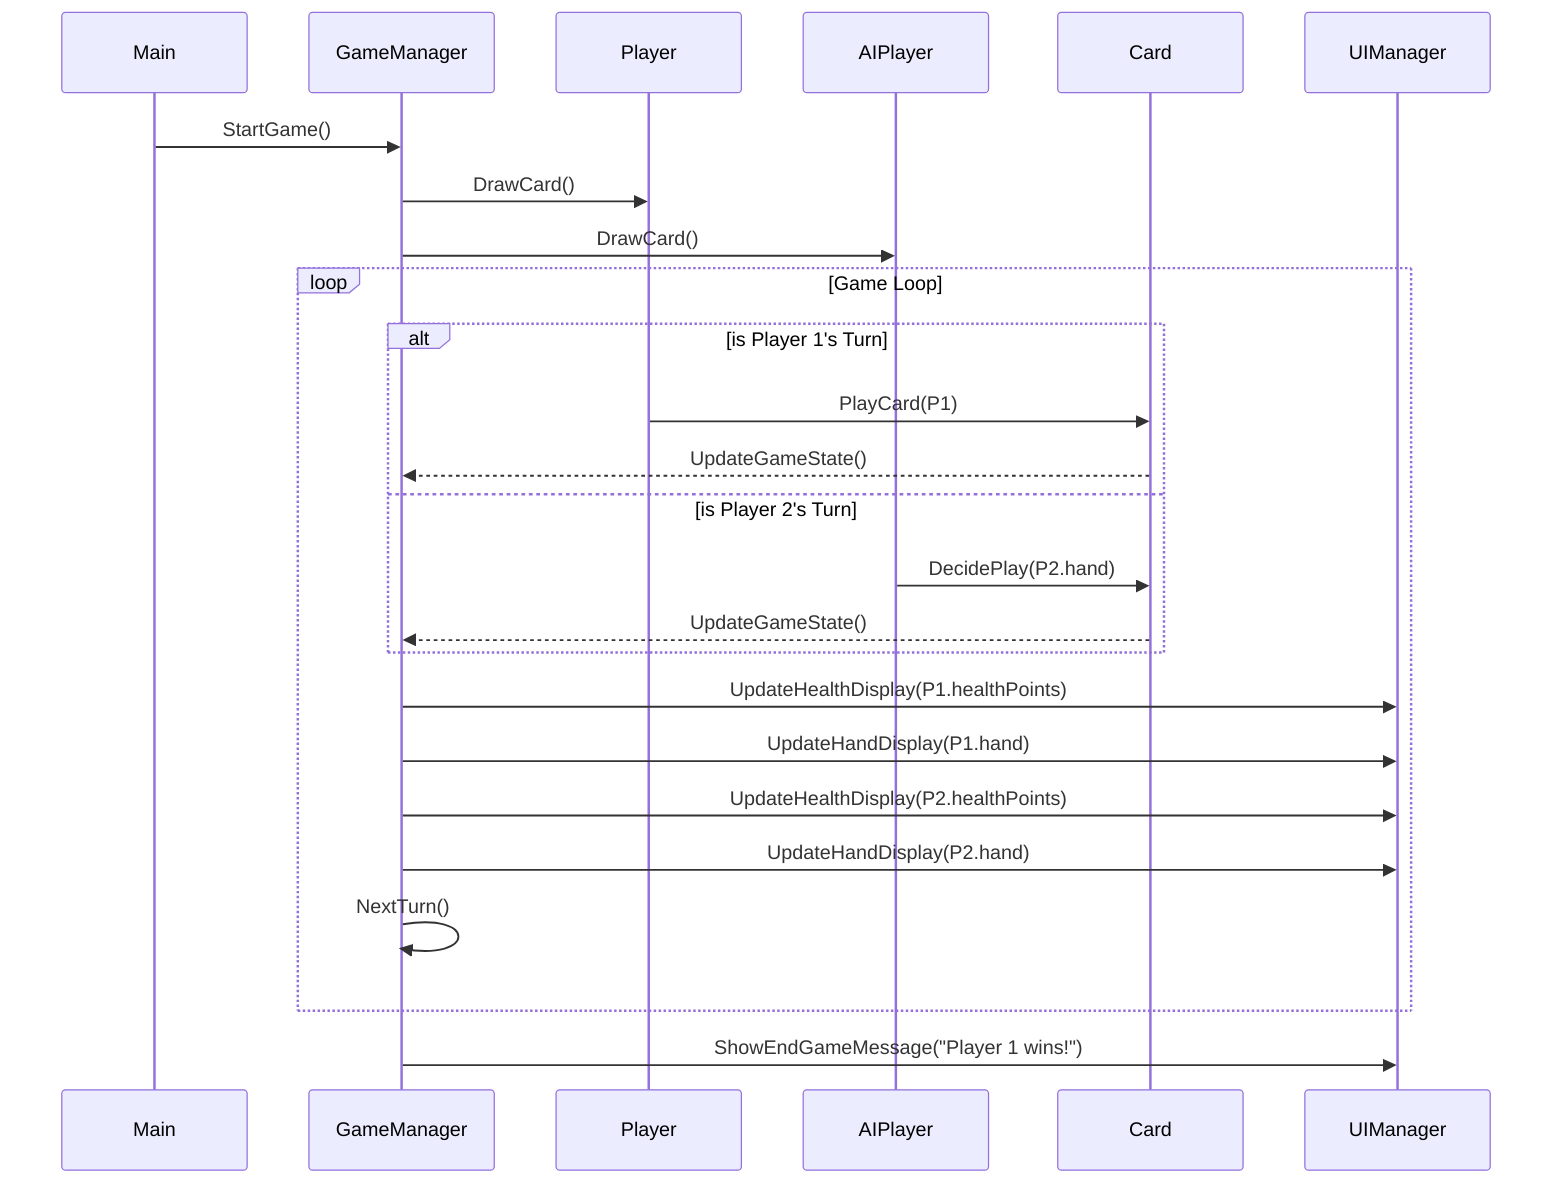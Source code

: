 sequenceDiagram
    participant M as Main
    participant GM as GameManager
    participant P1 as Player
    participant P2 as AIPlayer
    participant C as Card
    participant UI as UIManager
    M->>GM: StartGame()
    GM->>P1: DrawCard()
    GM->>P2: DrawCard()
    loop Game Loop
        alt is Player 1's Turn
            P1->>C: PlayCard(P1)
            C-->>GM: UpdateGameState()
        else is Player 2's Turn
            P2->>C: DecidePlay(P2.hand)
            C-->>GM: UpdateGameState()
        end
        GM->>UI: UpdateHealthDisplay(P1.healthPoints)
        GM->>UI: UpdateHandDisplay(P1.hand)
        GM->>UI: UpdateHealthDisplay(P2.healthPoints)
        GM->>UI: UpdateHandDisplay(P2.hand)
        GM->>GM: NextTurn()
    end
    GM->>UI: ShowEndGameMessage("Player 1 wins!")